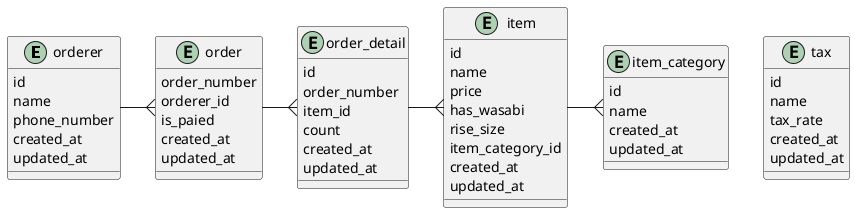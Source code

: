 @startuml osushi_table

entity orderer {
    id
    name
    phone_number
    created_at
    updated_at
}


entity item {
    id
    name
    price
    has_wasabi
    rise_size
    item_category_id
    created_at
    updated_at
}

entity item_category {
    id
    name
    created_at
    updated_at
}

entity order {
    order_number
    orderer_id
    is_paied
    created_at
    updated_at
}

entity order_detail {
    id
    order_number
    item_id
    count
    created_at
    updated_at
}

entity tax {
    id
    name
    tax_rate
    created_at
    updated_at
}

orderer -{ order
order -{ order_detail
order_detail -{ item
item -{ item_category

@enduml